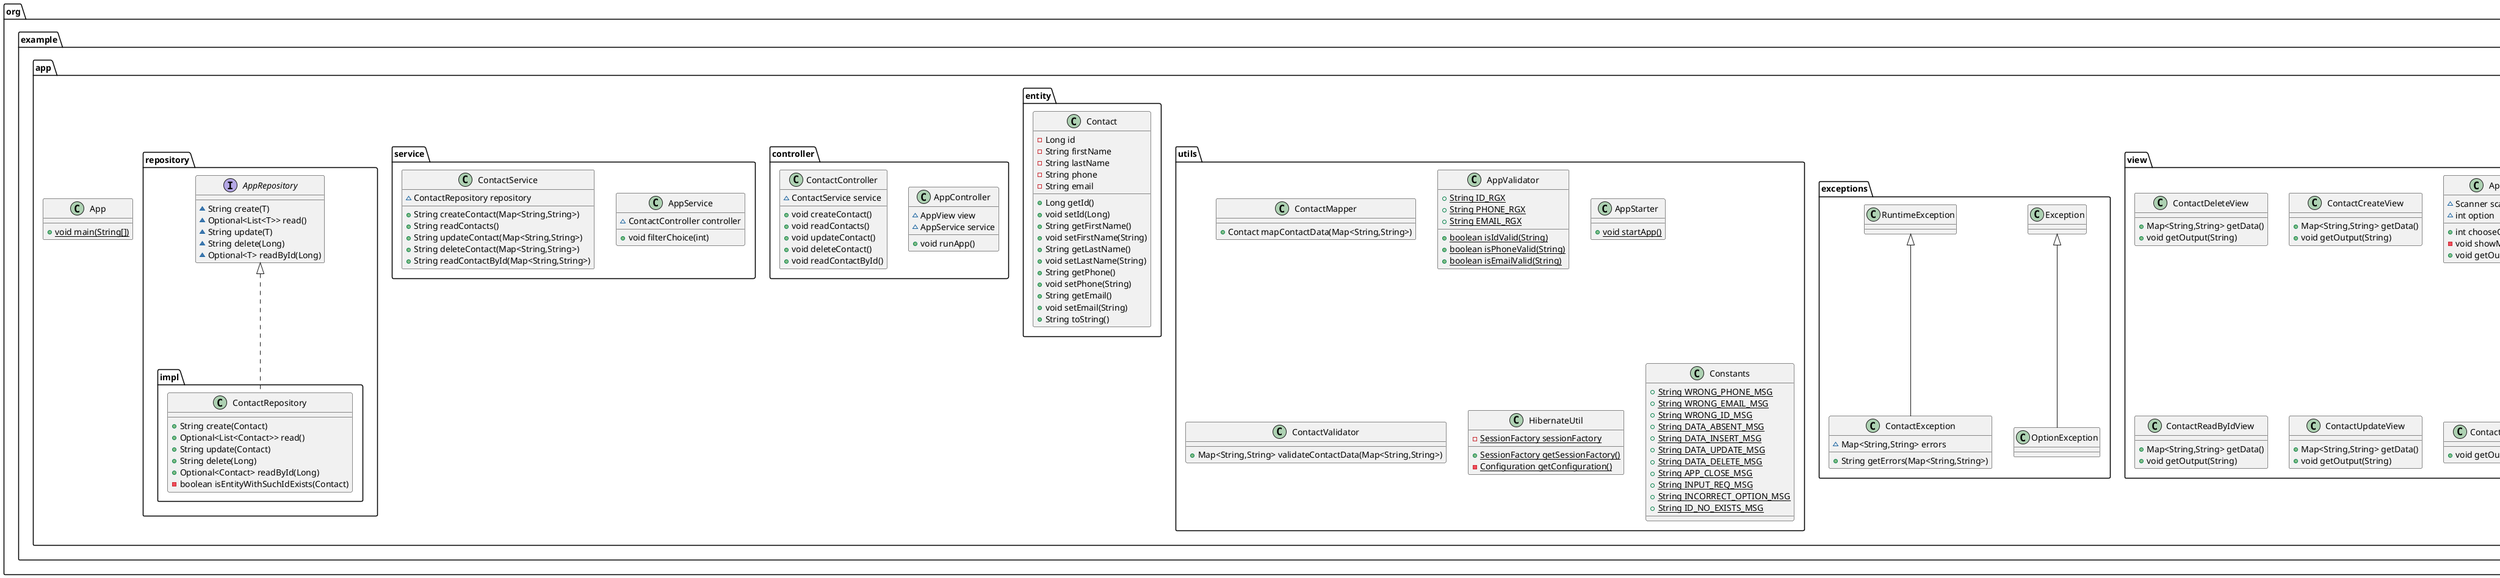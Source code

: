 @startuml
class org.example.app.view.ContactDeleteView {
+ Map<String,String> getData()
+ void getOutput(String)
}
class org.example.app.view.ContactCreateView {
+ Map<String,String> getData()
+ void getOutput(String)
}
class org.example.app.exceptions.OptionException {
}
class org.example.app.utils.ContactMapper {
+ Contact mapContactData(Map<String,String>)
}
class org.example.app.utils.AppValidator {
+ {static} String ID_RGX
+ {static} String PHONE_RGX
+ {static} String EMAIL_RGX
+ {static} boolean isIdValid(String)
+ {static} boolean isPhoneValid(String)
+ {static} boolean isEmailValid(String)
}
class org.example.app.view.AppView {
~ Scanner scanner
~ int option
+ int chooseOption()
- void showMenu()
+ void getOutput(String)
}
class org.example.app.view.ContactReadByIdView {
+ Map<String,String> getData()
+ void getOutput(String)
}
class org.example.app.entity.Contact {
- Long id
- String firstName
- String lastName
- String phone
- String email
+ Long getId()
+ void setId(Long)
+ String getFirstName()
+ void setFirstName(String)
+ String getLastName()
+ void setLastName(String)
+ String getPhone()
+ void setPhone(String)
+ String getEmail()
+ void setEmail(String)
+ String toString()
}
class org.example.app.utils.AppStarter {
+ {static} void startApp()
}
class org.example.app.controller.AppController {
~ AppView view
~ AppService service
+ void runApp()
}
class org.example.app.utils.ContactValidator {
+ Map<String,String> validateContactData(Map<String,String>)
}
class org.example.app.view.ContactUpdateView {
+ Map<String,String> getData()
+ void getOutput(String)
}
class org.example.app.App {
+ {static} void main(String[])
}
class org.example.app.service.AppService {
~ ContactController controller
+ void filterChoice(int)
}
interface org.example.app.repository.AppRepository {
~ String create(T)
~ Optional<List<T>> read()
~ String update(T)
~ String delete(Long)
~ Optional<T> readById(Long)
}
class org.example.app.utils.HibernateUtil {
- {static} SessionFactory sessionFactory
+ {static} SessionFactory getSessionFactory()
- {static} Configuration getConfiguration()
}
class org.example.app.repository.impl.ContactRepository {
+ String create(Contact)
+ Optional<List<Contact>> read()
+ String update(Contact)
+ String delete(Long)
+ Optional<Contact> readById(Long)
- boolean isEntityWithSuchIdExists(Contact)
}
class org.example.app.controller.ContactController {
~ ContactService service
+ void createContact()
+ void readContacts()
+ void updateContact()
+ void deleteContact()
+ void readContactById()
}
class org.example.app.utils.Constants {
+ {static} String WRONG_PHONE_MSG
+ {static} String WRONG_EMAIL_MSG
+ {static} String WRONG_ID_MSG
+ {static} String DATA_ABSENT_MSG
+ {static} String DATA_INSERT_MSG
+ {static} String DATA_UPDATE_MSG
+ {static} String DATA_DELETE_MSG
+ {static} String APP_CLOSE_MSG
+ {static} String INPUT_REQ_MSG
+ {static} String INCORRECT_OPTION_MSG
+ {static} String ID_NO_EXISTS_MSG
}
class org.example.app.exceptions.ContactException {
~ Map<String,String> errors
+ String getErrors(Map<String,String>)
}
class org.example.app.view.ContactReadView {
+ void getOutput(String)
}
class org.example.app.service.ContactService {
~ ContactRepository repository
+ String createContact(Map<String,String>)
+ String readContacts()
+ String updateContact(Map<String,String>)
+ String deleteContact(Map<String,String>)
+ String readContactById(Map<String,String>)
}


org.example.app.exceptions.Exception <|-- org.example.app.exceptions.OptionException
org.example.app.repository.AppRepository <|.. org.example.app.repository.impl.ContactRepository
org.example.app.exceptions.RuntimeException <|-- org.example.app.exceptions.ContactException
@enduml